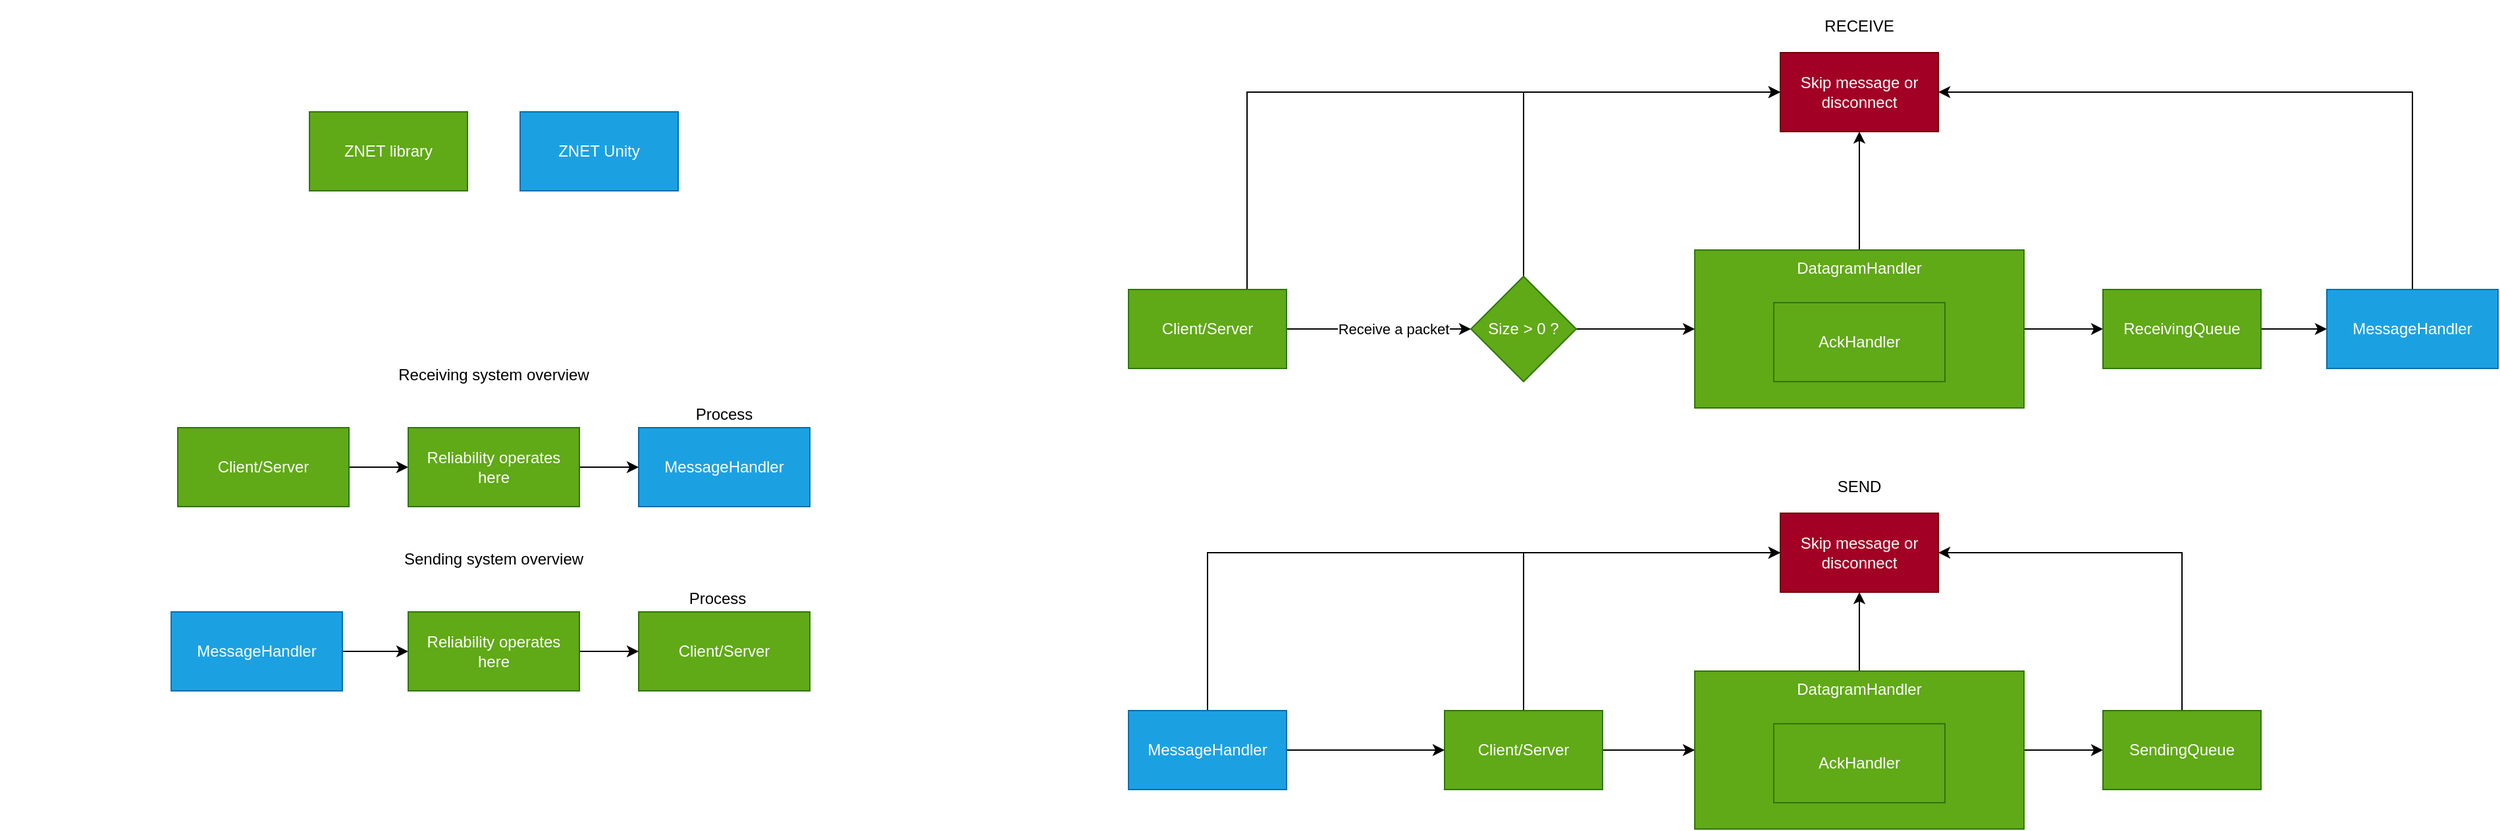 <mxfile version="15.9.6" type="device" pages="4"><diagram id="WXJNrue9yQ_tY_1LCoaB" name="Systems"><mxGraphModel dx="1248" dy="706" grid="1" gridSize="10" guides="1" tooltips="1" connect="1" arrows="1" fold="1" page="1" pageScale="1" pageWidth="827" pageHeight="1169" math="0" shadow="0"><root><mxCell id="0"/><mxCell id="1" parent="0"/><mxCell id="J4f_feoWdaRj6xX3sWwt-11" style="edgeStyle=orthogonalEdgeStyle;rounded=0;orthogonalLoop=1;jettySize=auto;html=1;" parent="1" source="JwT5b7uXuhTStilyycex-13" target="J4f_feoWdaRj6xX3sWwt-3" edge="1"><mxGeometry relative="1" as="geometry"/></mxCell><mxCell id="J4f_feoWdaRj6xX3sWwt-19" style="edgeStyle=orthogonalEdgeStyle;rounded=0;orthogonalLoop=1;jettySize=auto;html=1;" parent="1" source="JwT5b7uXuhTStilyycex-13" target="JwT5b7uXuhTStilyycex-15" edge="1"><mxGeometry relative="1" as="geometry"/></mxCell><UserObject label="DatagramHandler" link="data:page/id,NxlXHpgaCGPrr90b5Xqc" id="JwT5b7uXuhTStilyycex-13"><mxCell style="whiteSpace=wrap;html=1;rounded=0;fontColor=#ffffff;strokeColor=#2D7600;fillColor=#60a917;verticalAlign=top;" parent="1" vertex="1"><mxGeometry x="1300" y="225" width="250" height="120" as="geometry"/></mxCell></UserObject><UserObject label="AckHandler" link="data:page/id,qBmczej8tjSB2LzWRYjd" id="J4f_feoWdaRj6xX3sWwt-1"><mxCell style="rounded=0;whiteSpace=wrap;html=1;fillColor=#60a917;strokeColor=#2D7600;fontColor=#ffffff;" parent="1" vertex="1"><mxGeometry x="1360" y="265" width="130" height="60" as="geometry"/></mxCell></UserObject><mxCell id="J4f_feoWdaRj6xX3sWwt-13" style="edgeStyle=orthogonalEdgeStyle;rounded=0;orthogonalLoop=1;jettySize=auto;html=1;" parent="1" source="J4f_feoWdaRj6xX3sWwt-3" target="J4f_feoWdaRj6xX3sWwt-12" edge="1"><mxGeometry relative="1" as="geometry"/></mxCell><mxCell id="J4f_feoWdaRj6xX3sWwt-3" value="ReceivingQueue" style="rounded=0;whiteSpace=wrap;html=1;fillColor=#60a917;strokeColor=#2D7600;fontColor=#ffffff;" parent="1" vertex="1"><mxGeometry x="1610" y="255" width="120" height="60" as="geometry"/></mxCell><mxCell id="FwA6tNZKahOoGtoHO8qA-43" value="Receiving system overview" style="text;html=1;strokeColor=none;fillColor=none;align=center;verticalAlign=middle;whiteSpace=wrap;rounded=0;" parent="1" vertex="1"><mxGeometry x="13" y="300" width="750" height="40" as="geometry"/></mxCell><mxCell id="FwA6tNZKahOoGtoHO8qA-52" value="MessageHandler" style="rounded=0;whiteSpace=wrap;html=1;fillColor=#1ba1e2;strokeColor=#006EAF;fontColor=#ffffff;" parent="1" vertex="1"><mxGeometry x="498" y="360" width="130" height="60" as="geometry"/></mxCell><mxCell id="1kDk4iSwj-iooGQa2GEL-2" style="edgeStyle=orthogonalEdgeStyle;rounded=0;orthogonalLoop=1;jettySize=auto;html=1;" parent="1" source="5zyWKpWfuSg4-hids0NJ-6" target="1kDk4iSwj-iooGQa2GEL-1" edge="1"><mxGeometry relative="1" as="geometry"/></mxCell><UserObject label="Client/Server" id="5zyWKpWfuSg4-hids0NJ-6"><mxCell style="rounded=0;whiteSpace=wrap;html=1;fillColor=#60a917;strokeColor=#2D7600;fontColor=#ffffff;" parent="1" vertex="1"><mxGeometry x="148" y="360" width="130" height="60" as="geometry"/></mxCell></UserObject><mxCell id="5zyWKpWfuSg4-hids0NJ-11" value="Process" style="text;html=1;strokeColor=none;fillColor=none;align=center;verticalAlign=middle;whiteSpace=wrap;rounded=0;" parent="1" vertex="1"><mxGeometry x="533" y="340" width="60" height="20" as="geometry"/></mxCell><mxCell id="-2dxAmE3XRveN20YQ-9L-97" value="ZNET library" style="rounded=0;whiteSpace=wrap;html=1;fillColor=#60a917;strokeColor=#2D7600;fontColor=#ffffff;" parent="1" vertex="1"><mxGeometry x="248" y="120" width="120" height="60" as="geometry"/></mxCell><mxCell id="-2dxAmE3XRveN20YQ-9L-98" value="ZNET Unity" style="rounded=0;whiteSpace=wrap;html=1;fillColor=#1ba1e2;strokeColor=#006EAF;fontColor=#ffffff;" parent="1" vertex="1"><mxGeometry x="408" y="120" width="120" height="60" as="geometry"/></mxCell><mxCell id="vle1FN40YUeoNzIHwsp7-1" style="edgeStyle=orthogonalEdgeStyle;rounded=0;orthogonalLoop=1;jettySize=auto;html=1;" parent="1" source="1kDk4iSwj-iooGQa2GEL-1" target="FwA6tNZKahOoGtoHO8qA-52" edge="1"><mxGeometry relative="1" as="geometry"/></mxCell><UserObject label="Reliability operates here" link="data:page/id,qBmczej8tjSB2LzWRYjd" id="1kDk4iSwj-iooGQa2GEL-1"><mxCell style="rounded=0;whiteSpace=wrap;html=1;fillColor=#60a917;strokeColor=#2D7600;fontColor=#ffffff;" parent="1" vertex="1"><mxGeometry x="323" y="360" width="130" height="60" as="geometry"/></mxCell></UserObject><mxCell id="JwT5b7uXuhTStilyycex-12" value="" style="edgeStyle=orthogonalEdgeStyle;rounded=0;orthogonalLoop=1;jettySize=auto;html=1;" parent="1" source="JwT5b7uXuhTStilyycex-7" target="JwT5b7uXuhTStilyycex-11" edge="1"><mxGeometry relative="1" as="geometry"/></mxCell><mxCell id="J4f_feoWdaRj6xX3sWwt-20" value="Receive a packet" style="edgeLabel;html=1;align=center;verticalAlign=middle;resizable=0;points=[];" parent="JwT5b7uXuhTStilyycex-12" vertex="1" connectable="0"><mxGeometry x="-0.325" y="2" relative="1" as="geometry"><mxPoint x="33" y="2" as="offset"/></mxGeometry></mxCell><mxCell id="vle1FN40YUeoNzIHwsp7-25" style="edgeStyle=orthogonalEdgeStyle;rounded=0;orthogonalLoop=1;jettySize=auto;html=1;" parent="1" source="JwT5b7uXuhTStilyycex-7" target="JwT5b7uXuhTStilyycex-15" edge="1"><mxGeometry relative="1" as="geometry"><Array as="points"><mxPoint x="960" y="105"/></Array></mxGeometry></mxCell><mxCell id="JwT5b7uXuhTStilyycex-7" value="Client/Server" style="rounded=0;whiteSpace=wrap;html=1;fillColor=#60a917;strokeColor=#2D7600;fontColor=#ffffff;" parent="1" vertex="1"><mxGeometry x="870" y="255" width="120" height="60" as="geometry"/></mxCell><mxCell id="JwT5b7uXuhTStilyycex-14" value="" style="edgeStyle=orthogonalEdgeStyle;rounded=0;orthogonalLoop=1;jettySize=auto;html=1;" parent="1" source="JwT5b7uXuhTStilyycex-11" target="JwT5b7uXuhTStilyycex-13" edge="1"><mxGeometry relative="1" as="geometry"/></mxCell><mxCell id="J4f_feoWdaRj6xX3sWwt-17" style="edgeStyle=orthogonalEdgeStyle;rounded=0;orthogonalLoop=1;jettySize=auto;html=1;" parent="1" source="JwT5b7uXuhTStilyycex-11" target="JwT5b7uXuhTStilyycex-15" edge="1"><mxGeometry relative="1" as="geometry"><Array as="points"><mxPoint x="1170" y="105"/></Array></mxGeometry></mxCell><mxCell id="JwT5b7uXuhTStilyycex-11" value="Size &amp;gt; 0 ?" style="rhombus;whiteSpace=wrap;html=1;rounded=0;fontColor=#ffffff;strokeColor=#2D7600;fillColor=#60a917;" parent="1" vertex="1"><mxGeometry x="1130" y="245" width="80" height="80" as="geometry"/></mxCell><mxCell id="JwT5b7uXuhTStilyycex-15" value="Skip message or disconnect" style="rounded=0;whiteSpace=wrap;html=1;fillColor=#a20025;strokeColor=#6F0000;fontColor=#ffffff;" parent="1" vertex="1"><mxGeometry x="1365" y="75" width="120" height="60" as="geometry"/></mxCell><mxCell id="J4f_feoWdaRj6xX3sWwt-18" style="edgeStyle=orthogonalEdgeStyle;rounded=0;orthogonalLoop=1;jettySize=auto;html=1;entryX=1;entryY=0.5;entryDx=0;entryDy=0;" parent="1" source="J4f_feoWdaRj6xX3sWwt-12" target="JwT5b7uXuhTStilyycex-15" edge="1"><mxGeometry relative="1" as="geometry"><Array as="points"><mxPoint x="1845" y="105"/></Array></mxGeometry></mxCell><mxCell id="J4f_feoWdaRj6xX3sWwt-12" value="MessageHandler" style="rounded=0;whiteSpace=wrap;html=1;fillColor=#1ba1e2;strokeColor=#006EAF;fontColor=#ffffff;" parent="1" vertex="1"><mxGeometry x="1780" y="255" width="130" height="60" as="geometry"/></mxCell><mxCell id="vle1FN40YUeoNzIHwsp7-2" value="Client/Server" style="rounded=0;whiteSpace=wrap;html=1;fillColor=#60a917;strokeColor=#2D7600;fontColor=#ffffff;" parent="1" vertex="1"><mxGeometry x="498" y="500" width="130" height="60" as="geometry"/></mxCell><mxCell id="vle1FN40YUeoNzIHwsp7-3" style="edgeStyle=orthogonalEdgeStyle;rounded=0;orthogonalLoop=1;jettySize=auto;html=1;" parent="1" source="vle1FN40YUeoNzIHwsp7-4" target="vle1FN40YUeoNzIHwsp7-7" edge="1"><mxGeometry relative="1" as="geometry"/></mxCell><UserObject label="MessageHandler" id="vle1FN40YUeoNzIHwsp7-4"><mxCell style="rounded=0;whiteSpace=wrap;html=1;fillColor=#1ba1e2;strokeColor=#006EAF;fontColor=#ffffff;" parent="1" vertex="1"><mxGeometry x="143" y="500" width="130" height="60" as="geometry"/></mxCell></UserObject><mxCell id="vle1FN40YUeoNzIHwsp7-5" value="Process" style="text;html=1;strokeColor=none;fillColor=none;align=center;verticalAlign=middle;whiteSpace=wrap;rounded=0;" parent="1" vertex="1"><mxGeometry x="528" y="480" width="60" height="20" as="geometry"/></mxCell><mxCell id="vle1FN40YUeoNzIHwsp7-6" style="edgeStyle=orthogonalEdgeStyle;rounded=0;orthogonalLoop=1;jettySize=auto;html=1;" parent="1" source="vle1FN40YUeoNzIHwsp7-7" target="vle1FN40YUeoNzIHwsp7-2" edge="1"><mxGeometry relative="1" as="geometry"/></mxCell><UserObject label="Reliability operates here" id="vle1FN40YUeoNzIHwsp7-7"><mxCell style="rounded=0;whiteSpace=wrap;html=1;fillColor=#60a917;strokeColor=#2D7600;fontColor=#ffffff;" parent="1" vertex="1"><mxGeometry x="323" y="500" width="130" height="60" as="geometry"/></mxCell></UserObject><mxCell id="vle1FN40YUeoNzIHwsp7-8" value="Sending system overview" style="text;html=1;strokeColor=none;fillColor=none;align=center;verticalAlign=middle;whiteSpace=wrap;rounded=0;" parent="1" vertex="1"><mxGeometry x="13" y="440" width="750" height="40" as="geometry"/></mxCell><mxCell id="vle1FN40YUeoNzIHwsp7-9" value="RECEIVE" style="text;html=1;strokeColor=none;fillColor=none;align=center;verticalAlign=middle;whiteSpace=wrap;rounded=0;" parent="1" vertex="1"><mxGeometry x="1370" y="35" width="110" height="40" as="geometry"/></mxCell><mxCell id="vle1FN40YUeoNzIHwsp7-10" value="SEND" style="text;html=1;strokeColor=none;fillColor=none;align=center;verticalAlign=middle;whiteSpace=wrap;rounded=0;" parent="1" vertex="1"><mxGeometry x="1370" y="385" width="110" height="40" as="geometry"/></mxCell><mxCell id="vle1FN40YUeoNzIHwsp7-14" style="edgeStyle=orthogonalEdgeStyle;rounded=0;orthogonalLoop=1;jettySize=auto;html=1;" parent="1" source="vle1FN40YUeoNzIHwsp7-11" target="vle1FN40YUeoNzIHwsp7-12" edge="1"><mxGeometry relative="1" as="geometry"/></mxCell><mxCell id="vle1FN40YUeoNzIHwsp7-23" style="edgeStyle=orthogonalEdgeStyle;rounded=0;orthogonalLoop=1;jettySize=auto;html=1;" parent="1" source="vle1FN40YUeoNzIHwsp7-11" target="vle1FN40YUeoNzIHwsp7-19" edge="1"><mxGeometry relative="1" as="geometry"/></mxCell><mxCell id="vle1FN40YUeoNzIHwsp7-24" style="edgeStyle=orthogonalEdgeStyle;rounded=0;orthogonalLoop=1;jettySize=auto;html=1;" parent="1" source="vle1FN40YUeoNzIHwsp7-11" target="vle1FN40YUeoNzIHwsp7-19" edge="1"><mxGeometry relative="1" as="geometry"><Array as="points"><mxPoint x="1170" y="455"/></Array></mxGeometry></mxCell><mxCell id="vle1FN40YUeoNzIHwsp7-11" value="Client/Server" style="rounded=0;whiteSpace=wrap;html=1;fillColor=#60a917;strokeColor=#2D7600;fontColor=#ffffff;" parent="1" vertex="1"><mxGeometry x="1110" y="575" width="120" height="60" as="geometry"/></mxCell><mxCell id="vle1FN40YUeoNzIHwsp7-18" style="edgeStyle=orthogonalEdgeStyle;rounded=0;orthogonalLoop=1;jettySize=auto;html=1;" parent="1" source="vle1FN40YUeoNzIHwsp7-12" target="vle1FN40YUeoNzIHwsp7-17" edge="1"><mxGeometry relative="1" as="geometry"/></mxCell><UserObject label="DatagramHandler" id="vle1FN40YUeoNzIHwsp7-12"><mxCell style="whiteSpace=wrap;html=1;rounded=0;fontColor=#ffffff;strokeColor=#2D7600;fillColor=#60a917;verticalAlign=top;" parent="1" vertex="1"><mxGeometry x="1300" y="545" width="250" height="120" as="geometry"/></mxCell></UserObject><UserObject label="AckHandler" id="vle1FN40YUeoNzIHwsp7-13"><mxCell style="rounded=0;whiteSpace=wrap;html=1;fillColor=#60a917;strokeColor=#2D7600;fontColor=#ffffff;" parent="1" vertex="1"><mxGeometry x="1360" y="585" width="130" height="60" as="geometry"/></mxCell></UserObject><mxCell id="vle1FN40YUeoNzIHwsp7-16" style="edgeStyle=orthogonalEdgeStyle;rounded=0;orthogonalLoop=1;jettySize=auto;html=1;" parent="1" source="vle1FN40YUeoNzIHwsp7-15" target="vle1FN40YUeoNzIHwsp7-11" edge="1"><mxGeometry relative="1" as="geometry"/></mxCell><mxCell id="vle1FN40YUeoNzIHwsp7-26" style="edgeStyle=orthogonalEdgeStyle;rounded=0;orthogonalLoop=1;jettySize=auto;html=1;" parent="1" source="vle1FN40YUeoNzIHwsp7-15" target="vle1FN40YUeoNzIHwsp7-19" edge="1"><mxGeometry relative="1" as="geometry"><Array as="points"><mxPoint x="930" y="455"/></Array></mxGeometry></mxCell><mxCell id="vle1FN40YUeoNzIHwsp7-15" value="MessageHandler" style="rounded=0;whiteSpace=wrap;html=1;fillColor=#1ba1e2;strokeColor=#006EAF;fontColor=#ffffff;" parent="1" vertex="1"><mxGeometry x="870" y="575" width="120" height="60" as="geometry"/></mxCell><mxCell id="vle1FN40YUeoNzIHwsp7-21" style="edgeStyle=orthogonalEdgeStyle;rounded=0;orthogonalLoop=1;jettySize=auto;html=1;entryX=1;entryY=0.5;entryDx=0;entryDy=0;" parent="1" source="vle1FN40YUeoNzIHwsp7-17" target="vle1FN40YUeoNzIHwsp7-19" edge="1"><mxGeometry relative="1" as="geometry"><Array as="points"><mxPoint x="1670" y="455"/></Array></mxGeometry></mxCell><mxCell id="vle1FN40YUeoNzIHwsp7-17" value="SendingQueue" style="rounded=0;whiteSpace=wrap;html=1;fillColor=#60a917;strokeColor=#2D7600;fontColor=#ffffff;" parent="1" vertex="1"><mxGeometry x="1610" y="575" width="120" height="60" as="geometry"/></mxCell><mxCell id="vle1FN40YUeoNzIHwsp7-19" value="Skip message or disconnect" style="rounded=0;whiteSpace=wrap;html=1;fillColor=#a20025;strokeColor=#6F0000;fontColor=#ffffff;" parent="1" vertex="1"><mxGeometry x="1365" y="425" width="120" height="60" as="geometry"/></mxCell></root></mxGraphModel></diagram><diagram id="qBmczej8tjSB2LzWRYjd" name="AckHandler"><mxGraphModel dx="1230" dy="2351" grid="1" gridSize="10" guides="1" tooltips="1" connect="1" arrows="1" fold="1" page="1" pageScale="1" pageWidth="827" pageHeight="1169" math="0" shadow="0"><root><mxCell id="xj3Wt59OHErgBpyI9PKt-0"/><mxCell id="xj3Wt59OHErgBpyI9PKt-1" parent="xj3Wt59OHErgBpyI9PKt-0"/><mxCell id="cuwPfG-vW5eH7epReiwx-0" value="" style="whiteSpace=wrap;html=1;rounded=1;" vertex="1" parent="xj3Wt59OHErgBpyI9PKt-1"><mxGeometry x="2020" y="695" width="110" height="160" as="geometry"/></mxCell><mxCell id="cuwPfG-vW5eH7epReiwx-1" value="AckHandler" style="rounded=0;whiteSpace=wrap;html=1;" vertex="1" parent="xj3Wt59OHErgBpyI9PKt-1"><mxGeometry x="1845" y="-200" width="120" height="20" as="geometry"/></mxCell><mxCell id="cuwPfG-vW5eH7epReiwx-2" style="edgeStyle=orthogonalEdgeStyle;rounded=0;orthogonalLoop=1;jettySize=auto;html=1;" edge="1" parent="xj3Wt59OHErgBpyI9PKt-1" source="cuwPfG-vW5eH7epReiwx-3" target="cuwPfG-vW5eH7epReiwx-12"><mxGeometry relative="1" as="geometry"/></mxCell><mxCell id="cuwPfG-vW5eH7epReiwx-3" value="1111111111111111" style="rounded=0;whiteSpace=wrap;html=1;" vertex="1" parent="xj3Wt59OHErgBpyI9PKt-1"><mxGeometry x="1650" y="-125" width="440" height="20" as="geometry"/></mxCell><mxCell id="cuwPfG-vW5eH7epReiwx-4" value="Acknowledgment System" style="text;html=1;strokeColor=none;fillColor=none;align=center;verticalAlign=middle;whiteSpace=wrap;rounded=0;" vertex="1" parent="xj3Wt59OHErgBpyI9PKt-1"><mxGeometry x="1830" y="-240" width="150" height="20" as="geometry"/></mxCell><mxCell id="cuwPfG-vW5eH7epReiwx-5" value="16 bits Initial ack state (LastAck)" style="text;html=1;strokeColor=#2D7600;fillColor=#60a917;align=center;verticalAlign=middle;whiteSpace=wrap;rounded=0;fontColor=#ffffff;" vertex="1" parent="xj3Wt59OHErgBpyI9PKt-1"><mxGeometry x="1470" y="-125" width="180" height="20" as="geometry"/></mxCell><mxCell id="cuwPfG-vW5eH7epReiwx-6" style="edgeStyle=orthogonalEdgeStyle;rounded=0;orthogonalLoop=1;jettySize=auto;html=1;" edge="1" parent="xj3Wt59OHErgBpyI9PKt-1" source="cuwPfG-vW5eH7epReiwx-7" target="cuwPfG-vW5eH7epReiwx-12"><mxGeometry relative="1" as="geometry"/></mxCell><mxCell id="cuwPfG-vW5eH7epReiwx-7" value="1111111111111111111111111111111111111111111111111111111111111111" style="rounded=0;whiteSpace=wrap;html=1;" vertex="1" parent="xj3Wt59OHErgBpyI9PKt-1"><mxGeometry x="1650" y="-95" width="440" height="20" as="geometry"/></mxCell><mxCell id="cuwPfG-vW5eH7epReiwx-8" value="64 bits Previous acks" style="text;html=1;strokeColor=#001DBC;fillColor=#0050ef;align=center;verticalAlign=middle;whiteSpace=wrap;rounded=0;fontColor=#ffffff;" vertex="1" parent="xj3Wt59OHErgBpyI9PKt-1"><mxGeometry x="1530" y="-95" width="120" height="20" as="geometry"/></mxCell><mxCell id="cuwPfG-vW5eH7epReiwx-9" value="64 bits New acks" style="text;html=1;strokeColor=#A50040;fillColor=#d80073;align=center;verticalAlign=middle;whiteSpace=wrap;rounded=0;fontColor=#ffffff;" vertex="1" parent="xj3Wt59OHErgBpyI9PKt-1"><mxGeometry x="1550" y="-65" width="100" height="20" as="geometry"/></mxCell><mxCell id="cuwPfG-vW5eH7epReiwx-10" style="edgeStyle=orthogonalEdgeStyle;rounded=0;orthogonalLoop=1;jettySize=auto;html=1;" edge="1" parent="xj3Wt59OHErgBpyI9PKt-1" source="cuwPfG-vW5eH7epReiwx-11" target="cuwPfG-vW5eH7epReiwx-12"><mxGeometry relative="1" as="geometry"/></mxCell><mxCell id="cuwPfG-vW5eH7epReiwx-11" value="0000000000000000000000000000000000000000000000000000000000000000" style="rounded=0;whiteSpace=wrap;html=1;" vertex="1" parent="xj3Wt59OHErgBpyI9PKt-1"><mxGeometry x="1650" y="-65" width="440" height="20" as="geometry"/></mxCell><mxCell id="cuwPfG-vW5eH7epReiwx-12" value="Datagram default values" style="rounded=0;whiteSpace=wrap;html=1;" vertex="1" parent="xj3Wt59OHErgBpyI9PKt-1"><mxGeometry x="2150" y="-125" width="170" height="80" as="geometry"/></mxCell><mxCell id="cuwPfG-vW5eH7epReiwx-13" style="edgeStyle=orthogonalEdgeStyle;rounded=0;orthogonalLoop=1;jettySize=auto;html=1;" edge="1" parent="xj3Wt59OHErgBpyI9PKt-1" source="cuwPfG-vW5eH7epReiwx-18" target="cuwPfG-vW5eH7epReiwx-21"><mxGeometry relative="1" as="geometry"><mxPoint x="2120" y="175" as="targetPoint"/></mxGeometry></mxCell><mxCell id="cuwPfG-vW5eH7epReiwx-14" value="Yes" style="edgeLabel;html=1;align=center;verticalAlign=middle;resizable=0;points=[];" vertex="1" connectable="0" parent="cuwPfG-vW5eH7epReiwx-13"><mxGeometry x="-0.122" y="1" relative="1" as="geometry"><mxPoint as="offset"/></mxGeometry></mxCell><mxCell id="cuwPfG-vW5eH7epReiwx-15" style="edgeStyle=orthogonalEdgeStyle;rounded=0;orthogonalLoop=1;jettySize=auto;html=1;" edge="1" parent="xj3Wt59OHErgBpyI9PKt-1" source="cuwPfG-vW5eH7epReiwx-18" target="cuwPfG-vW5eH7epReiwx-23"><mxGeometry relative="1" as="geometry"><mxPoint x="1905" y="335" as="targetPoint"/></mxGeometry></mxCell><mxCell id="cuwPfG-vW5eH7epReiwx-16" value="No" style="edgeLabel;html=1;align=center;verticalAlign=middle;resizable=0;points=[];" vertex="1" connectable="0" parent="cuwPfG-vW5eH7epReiwx-15"><mxGeometry x="-0.13" y="-2" relative="1" as="geometry"><mxPoint as="offset"/></mxGeometry></mxCell><mxCell id="cuwPfG-vW5eH7epReiwx-17" style="edgeStyle=orthogonalEdgeStyle;rounded=0;orthogonalLoop=1;jettySize=auto;html=1;" edge="1" parent="xj3Wt59OHErgBpyI9PKt-1" source="cuwPfG-vW5eH7epReiwx-18" target="cuwPfG-vW5eH7epReiwx-25"><mxGeometry relative="1" as="geometry"/></mxCell><mxCell id="cuwPfG-vW5eH7epReiwx-18" value="&lt;span style=&quot;background-color: rgb(56 , 129 , 255)&quot;&gt;Header ID&lt;/span&gt;&lt;br&gt;Same as &lt;span style=&quot;background-color: rgb(77 , 153 , 0)&quot;&gt;Last Ack &lt;/span&gt;?" style="rhombus;whiteSpace=wrap;html=1;" vertex="1" parent="xj3Wt59OHErgBpyI9PKt-1"><mxGeometry x="1825" y="95" width="160" height="160" as="geometry"/></mxCell><mxCell id="cuwPfG-vW5eH7epReiwx-19" style="edgeStyle=orthogonalEdgeStyle;rounded=0;orthogonalLoop=1;jettySize=auto;html=1;" edge="1" parent="xj3Wt59OHErgBpyI9PKt-1" source="cuwPfG-vW5eH7epReiwx-20" target="cuwPfG-vW5eH7epReiwx-18"><mxGeometry relative="1" as="geometry"/></mxCell><mxCell id="cuwPfG-vW5eH7epReiwx-20" value="Update" style="rounded=1;whiteSpace=wrap;html=1;" vertex="1" parent="xj3Wt59OHErgBpyI9PKt-1"><mxGeometry x="1845" y="-25" width="120" height="60" as="geometry"/></mxCell><mxCell id="cuwPfG-vW5eH7epReiwx-21" value="Mark new acks&lt;br&gt;update Previous&amp;nbsp;" style="rounded=1;whiteSpace=wrap;html=1;" vertex="1" parent="xj3Wt59OHErgBpyI9PKt-1"><mxGeometry x="2090" y="145" width="120" height="60" as="geometry"/></mxCell><mxCell id="cuwPfG-vW5eH7epReiwx-22" style="edgeStyle=orthogonalEdgeStyle;rounded=0;orthogonalLoop=1;jettySize=auto;html=1;" edge="1" parent="xj3Wt59OHErgBpyI9PKt-1" source="cuwPfG-vW5eH7epReiwx-23" target="cuwPfG-vW5eH7epReiwx-44"><mxGeometry relative="1" as="geometry"/></mxCell><mxCell id="cuwPfG-vW5eH7epReiwx-23" value="Is ID &lt;br&gt;newer ?" style="rhombus;whiteSpace=wrap;html=1;" vertex="1" parent="xj3Wt59OHErgBpyI9PKt-1"><mxGeometry x="1630" y="255" width="80" height="80" as="geometry"/></mxCell><mxCell id="cuwPfG-vW5eH7epReiwx-24" style="edgeStyle=orthogonalEdgeStyle;rounded=0;orthogonalLoop=1;jettySize=auto;html=1;" edge="1" parent="xj3Wt59OHErgBpyI9PKt-1" source="cuwPfG-vW5eH7epReiwx-25" target="cuwPfG-vW5eH7epReiwx-27"><mxGeometry relative="1" as="geometry"/></mxCell><mxCell id="cuwPfG-vW5eH7epReiwx-25" value="Else ?" style="rhombus;whiteSpace=wrap;html=1;" vertex="1" parent="xj3Wt59OHErgBpyI9PKt-1"><mxGeometry x="1865" y="355" width="80" height="80" as="geometry"/></mxCell><mxCell id="cuwPfG-vW5eH7epReiwx-26" style="edgeStyle=orthogonalEdgeStyle;rounded=0;orthogonalLoop=1;jettySize=auto;html=1;" edge="1" parent="xj3Wt59OHErgBpyI9PKt-1" source="cuwPfG-vW5eH7epReiwx-27" target="cuwPfG-vW5eH7epReiwx-30"><mxGeometry relative="1" as="geometry"/></mxCell><mxCell id="cuwPfG-vW5eH7epReiwx-27" value="Get the difference between &lt;span style=&quot;background-color: rgb(0 , 153 , 0)&quot;&gt;Last &lt;/span&gt;and&amp;nbsp;&lt;br&gt;&lt;span style=&quot;background-color: rgb(56 , 129 , 255)&quot;&gt;Header ID&lt;/span&gt;" style="rounded=1;whiteSpace=wrap;html=1;" vertex="1" parent="xj3Wt59OHErgBpyI9PKt-1"><mxGeometry x="1845" y="495" width="120" height="60" as="geometry"/></mxCell><mxCell id="cuwPfG-vW5eH7epReiwx-28" style="edgeStyle=orthogonalEdgeStyle;rounded=0;orthogonalLoop=1;jettySize=auto;html=1;" edge="1" parent="xj3Wt59OHErgBpyI9PKt-1" source="cuwPfG-vW5eH7epReiwx-30" target="cuwPfG-vW5eH7epReiwx-31"><mxGeometry relative="1" as="geometry"/></mxCell><mxCell id="cuwPfG-vW5eH7epReiwx-29" style="edgeStyle=orthogonalEdgeStyle;rounded=0;orthogonalLoop=1;jettySize=auto;html=1;" edge="1" parent="xj3Wt59OHErgBpyI9PKt-1" source="cuwPfG-vW5eH7epReiwx-30" target="cuwPfG-vW5eH7epReiwx-34"><mxGeometry relative="1" as="geometry"/></mxCell><mxCell id="cuwPfG-vW5eH7epReiwx-30" value="Difference &amp;lt;= 63" style="rhombus;whiteSpace=wrap;html=1;" vertex="1" parent="xj3Wt59OHErgBpyI9PKt-1"><mxGeometry x="1857.5" y="605" width="95" height="90" as="geometry"/></mxCell><mxCell id="cuwPfG-vW5eH7epReiwx-31" value="Skip data" style="rounded=1;whiteSpace=wrap;html=1;" vertex="1" parent="xj3Wt59OHErgBpyI9PKt-1"><mxGeometry x="2015" y="620" width="120" height="60" as="geometry"/></mxCell><mxCell id="cuwPfG-vW5eH7epReiwx-32" value="" style="edgeStyle=orthogonalEdgeStyle;rounded=0;orthogonalLoop=1;jettySize=auto;html=1;" edge="1" parent="xj3Wt59OHErgBpyI9PKt-1" source="cuwPfG-vW5eH7epReiwx-34" target="cuwPfG-vW5eH7epReiwx-0"><mxGeometry relative="1" as="geometry"/></mxCell><mxCell id="cuwPfG-vW5eH7epReiwx-33" style="edgeStyle=orthogonalEdgeStyle;rounded=0;orthogonalLoop=1;jettySize=auto;html=1;" edge="1" parent="xj3Wt59OHErgBpyI9PKt-1" source="cuwPfG-vW5eH7epReiwx-34" target="cuwPfG-vW5eH7epReiwx-61"><mxGeometry relative="1" as="geometry"/></mxCell><mxCell id="cuwPfG-vW5eH7epReiwx-34" value="Move &lt;span style=&quot;background-color: rgb(0 , 76 , 153)&quot;&gt;Previous Acks&lt;/span&gt;&amp;nbsp;63 time to to the left&amp;nbsp;" style="rounded=1;whiteSpace=wrap;html=1;" vertex="1" parent="xj3Wt59OHErgBpyI9PKt-1"><mxGeometry x="1845" y="745" width="120" height="60" as="geometry"/></mxCell><mxCell id="cuwPfG-vW5eH7epReiwx-35" style="edgeStyle=orthogonalEdgeStyle;rounded=0;orthogonalLoop=1;jettySize=auto;html=1;" edge="1" parent="xj3Wt59OHErgBpyI9PKt-1" source="cuwPfG-vW5eH7epReiwx-36" target="cuwPfG-vW5eH7epReiwx-37"><mxGeometry relative="1" as="geometry"/></mxCell><mxCell id="cuwPfG-vW5eH7epReiwx-36" value="101010101011" style="rounded=1;whiteSpace=wrap;html=1;" vertex="1" parent="xj3Wt59OHErgBpyI9PKt-1"><mxGeometry x="2030" y="705" width="90" height="60" as="geometry"/></mxCell><mxCell id="cuwPfG-vW5eH7epReiwx-37" value="000000000000" style="rounded=1;whiteSpace=wrap;html=1;" vertex="1" parent="xj3Wt59OHErgBpyI9PKt-1"><mxGeometry x="2030" y="785" width="90" height="60" as="geometry"/></mxCell><mxCell id="cuwPfG-vW5eH7epReiwx-38" style="edgeStyle=orthogonalEdgeStyle;rounded=0;orthogonalLoop=1;jettySize=auto;html=1;" edge="1" parent="xj3Wt59OHErgBpyI9PKt-1" source="cuwPfG-vW5eH7epReiwx-39" target="cuwPfG-vW5eH7epReiwx-34"><mxGeometry relative="1" as="geometry"/></mxCell><mxCell id="cuwPfG-vW5eH7epReiwx-39" value="Receive diagram too late" style="rounded=1;whiteSpace=wrap;html=1;fillColor=#6a00ff;strokeColor=#3700CC;fontColor=#ffffff;" vertex="1" parent="xj3Wt59OHErgBpyI9PKt-1"><mxGeometry x="1690" y="755" width="105" height="40" as="geometry"/></mxCell><mxCell id="cuwPfG-vW5eH7epReiwx-40" value="1" style="rounded=0;whiteSpace=wrap;html=1;" vertex="1" parent="xj3Wt59OHErgBpyI9PKt-1"><mxGeometry x="2090" y="55" width="120" height="60" as="geometry"/></mxCell><mxCell id="cuwPfG-vW5eH7epReiwx-41" value="3" style="rounded=0;whiteSpace=wrap;html=1;" vertex="1" parent="xj3Wt59OHErgBpyI9PKt-1"><mxGeometry x="2000" y="495" width="120" height="60" as="geometry"/></mxCell><mxCell id="cuwPfG-vW5eH7epReiwx-42" value="2" style="rounded=0;whiteSpace=wrap;html=1;" vertex="1" parent="xj3Wt59OHErgBpyI9PKt-1"><mxGeometry x="1610" y="165" width="120" height="60" as="geometry"/></mxCell><mxCell id="cuwPfG-vW5eH7epReiwx-43" style="edgeStyle=orthogonalEdgeStyle;rounded=0;orthogonalLoop=1;jettySize=auto;html=1;" edge="1" parent="xj3Wt59OHErgBpyI9PKt-1" source="cuwPfG-vW5eH7epReiwx-44" target="cuwPfG-vW5eH7epReiwx-54"><mxGeometry relative="1" as="geometry"/></mxCell><mxCell id="cuwPfG-vW5eH7epReiwx-44" value="Get the difference (x) between 2" style="rounded=1;whiteSpace=wrap;html=1;" vertex="1" parent="xj3Wt59OHErgBpyI9PKt-1"><mxGeometry x="1470" y="265" width="120" height="60" as="geometry"/></mxCell><mxCell id="cuwPfG-vW5eH7epReiwx-45" style="edgeStyle=orthogonalEdgeStyle;rounded=0;orthogonalLoop=1;jettySize=auto;html=1;" edge="1" parent="xj3Wt59OHErgBpyI9PKt-1" source="cuwPfG-vW5eH7epReiwx-49" target="cuwPfG-vW5eH7epReiwx-51"><mxGeometry relative="1" as="geometry"><mxPoint x="1135" y="295" as="sourcePoint"/></mxGeometry></mxCell><mxCell id="cuwPfG-vW5eH7epReiwx-46" value="Yes" style="edgeLabel;html=1;align=center;verticalAlign=middle;resizable=0;points=[];" vertex="1" connectable="0" parent="cuwPfG-vW5eH7epReiwx-45"><mxGeometry x="-0.238" y="1" relative="1" as="geometry"><mxPoint as="offset"/></mxGeometry></mxCell><mxCell id="cuwPfG-vW5eH7epReiwx-47" style="edgeStyle=orthogonalEdgeStyle;rounded=0;orthogonalLoop=1;jettySize=auto;html=1;" edge="1" parent="xj3Wt59OHErgBpyI9PKt-1" source="cuwPfG-vW5eH7epReiwx-49" target="cuwPfG-vW5eH7epReiwx-52"><mxGeometry relative="1" as="geometry"/></mxCell><mxCell id="cuwPfG-vW5eH7epReiwx-48" value="No" style="edgeLabel;html=1;align=center;verticalAlign=middle;resizable=0;points=[];" vertex="1" connectable="0" parent="cuwPfG-vW5eH7epReiwx-47"><mxGeometry x="-0.282" relative="1" as="geometry"><mxPoint as="offset"/></mxGeometry></mxCell><mxCell id="cuwPfG-vW5eH7epReiwx-49" value="Is gap(y)&lt;br&gt;&amp;gt;= 64 ?" style="rhombus;whiteSpace=wrap;html=1;" vertex="1" parent="xj3Wt59OHErgBpyI9PKt-1"><mxGeometry x="1180" y="255" width="80" height="80" as="geometry"/></mxCell><mxCell id="cuwPfG-vW5eH7epReiwx-50" style="edgeStyle=orthogonalEdgeStyle;rounded=0;orthogonalLoop=1;jettySize=auto;html=1;entryX=0;entryY=0.5;entryDx=0;entryDy=0;exitX=0.5;exitY=1;exitDx=0;exitDy=0;" edge="1" parent="xj3Wt59OHErgBpyI9PKt-1" source="cuwPfG-vW5eH7epReiwx-51" target="cuwPfG-vW5eH7epReiwx-52"><mxGeometry relative="1" as="geometry"><mxPoint x="1030" y="485" as="targetPoint"/><Array as="points"><mxPoint x="1054" y="415"/></Array></mxGeometry></mxCell><mxCell id="cuwPfG-vW5eH7epReiwx-51" value="PreviousAcks = 0&lt;br&gt;NewAcks = 0" style="rounded=1;whiteSpace=wrap;html=1;" vertex="1" parent="xj3Wt59OHErgBpyI9PKt-1"><mxGeometry x="993.75" y="265" width="120" height="60" as="geometry"/></mxCell><mxCell id="cuwPfG-vW5eH7epReiwx-52" value="Mark new acks&lt;br&gt;update Previous&amp;nbsp;" style="rounded=1;whiteSpace=wrap;html=1;" vertex="1" parent="xj3Wt59OHErgBpyI9PKt-1"><mxGeometry x="1160" y="385" width="120" height="60" as="geometry"/></mxCell><mxCell id="cuwPfG-vW5eH7epReiwx-53" style="edgeStyle=orthogonalEdgeStyle;rounded=0;orthogonalLoop=1;jettySize=auto;html=1;" edge="1" parent="xj3Wt59OHErgBpyI9PKt-1" source="cuwPfG-vW5eH7epReiwx-54" target="cuwPfG-vW5eH7epReiwx-49"><mxGeometry relative="1" as="geometry"/></mxCell><mxCell id="cuwPfG-vW5eH7epReiwx-54" value="Shift left (x times) &lt;span style=&quot;background-color: rgb(0 , 76 , 153)&quot;&gt;Previous Acks&lt;/span&gt;" style="rounded=1;whiteSpace=wrap;html=1;" vertex="1" parent="xj3Wt59OHErgBpyI9PKt-1"><mxGeometry x="1305" y="265" width="120" height="60" as="geometry"/></mxCell><mxCell id="cuwPfG-vW5eH7epReiwx-55" style="edgeStyle=orthogonalEdgeStyle;rounded=0;orthogonalLoop=1;jettySize=auto;html=1;" edge="1" parent="xj3Wt59OHErgBpyI9PKt-1" source="cuwPfG-vW5eH7epReiwx-56" target="cuwPfG-vW5eH7epReiwx-57"><mxGeometry relative="1" as="geometry"/></mxCell><mxCell id="cuwPfG-vW5eH7epReiwx-56" value="1111" style="text;html=1;strokeColor=none;fillColor=none;align=center;verticalAlign=middle;whiteSpace=wrap;rounded=0;" vertex="1" parent="xj3Wt59OHErgBpyI9PKt-1"><mxGeometry x="1470" y="195" width="90" height="30" as="geometry"/></mxCell><mxCell id="cuwPfG-vW5eH7epReiwx-57" value="1100" style="text;html=1;strokeColor=none;fillColor=none;align=center;verticalAlign=middle;whiteSpace=wrap;rounded=0;" vertex="1" parent="xj3Wt59OHErgBpyI9PKt-1"><mxGeometry x="1320" y="195" width="90" height="30" as="geometry"/></mxCell><mxCell id="cuwPfG-vW5eH7epReiwx-58" value="Example: difference is 2" style="text;html=1;strokeColor=none;fillColor=none;align=center;verticalAlign=middle;whiteSpace=wrap;rounded=0;" vertex="1" parent="xj3Wt59OHErgBpyI9PKt-1"><mxGeometry x="1360" y="165" width="170" height="30" as="geometry"/></mxCell><mxCell id="cuwPfG-vW5eH7epReiwx-59" value="Gap is (difference - 1)" style="text;html=1;strokeColor=none;fillColor=none;align=center;verticalAlign=middle;whiteSpace=wrap;rounded=0;" vertex="1" parent="xj3Wt59OHErgBpyI9PKt-1"><mxGeometry x="1160" y="215" width="125" height="30" as="geometry"/></mxCell><mxCell id="cuwPfG-vW5eH7epReiwx-60" value="Reset masks (same as shift 64 times)" style="text;html=1;strokeColor=none;fillColor=none;align=center;verticalAlign=middle;whiteSpace=wrap;rounded=0;" vertex="1" parent="xj3Wt59OHErgBpyI9PKt-1"><mxGeometry x="950" y="235" width="214.38" height="30" as="geometry"/></mxCell><mxCell id="cuwPfG-vW5eH7epReiwx-61" value="Mark new acks&lt;br&gt;update Previous&amp;nbsp;" style="rounded=1;whiteSpace=wrap;html=1;" vertex="1" parent="xj3Wt59OHErgBpyI9PKt-1"><mxGeometry x="1845" y="865" width="120" height="60" as="geometry"/></mxCell></root></mxGraphModel></diagram><diagram id="NxlXHpgaCGPrr90b5Xqc" name="DatagramHandler"><mxGraphModel dx="1419" dy="815" grid="1" gridSize="10" guides="1" tooltips="1" connect="1" arrows="1" fold="1" page="1" pageScale="1" pageWidth="827" pageHeight="1169" math="0" shadow="0"><root><mxCell id="0qIML6Twly-L2mRD3T5E-0"/><mxCell id="0qIML6Twly-L2mRD3T5E-1" parent="0qIML6Twly-L2mRD3T5E-0"/><mxCell id="G9tZNBC9xH5s2pojcpFm-0" value="Handle packet sending/receiving, collect stats, handle acks, create packets&lt;br&gt;sort of &quot;PacketController&quot;" style="text;html=1;strokeColor=none;fillColor=none;align=center;verticalAlign=middle;whiteSpace=wrap;rounded=0;" vertex="1" parent="0qIML6Twly-L2mRD3T5E-1"><mxGeometry width="800" height="40" as="geometry"/></mxCell><mxCell id="mHLm7cymtuMcRhT1_JmA-4" style="edgeStyle=orthogonalEdgeStyle;rounded=0;orthogonalLoop=1;jettySize=auto;html=1;" edge="1" parent="0qIML6Twly-L2mRD3T5E-1" source="G9tZNBC9xH5s2pojcpFm-1" target="mHLm7cymtuMcRhT1_JmA-3"><mxGeometry relative="1" as="geometry"/></mxCell><mxCell id="G9tZNBC9xH5s2pojcpFm-1" value="OnDatagramReceived" style="rounded=0;whiteSpace=wrap;html=1;fillColor=#60a917;verticalAlign=middle;strokeColor=#2D7600;fontColor=#ffffff;" vertex="1" parent="0qIML6Twly-L2mRD3T5E-1"><mxGeometry x="120" y="120" width="130" height="40" as="geometry"/></mxCell><mxCell id="mHLm7cymtuMcRhT1_JmA-2" value="AckHandler" style="rounded=0;whiteSpace=wrap;html=1;fillColor=default;verticalAlign=middle;" vertex="1" parent="0qIML6Twly-L2mRD3T5E-1"><mxGeometry x="44" y="290" width="80" height="20" as="geometry"/></mxCell><mxCell id="mHLm7cymtuMcRhT1_JmA-6" style="edgeStyle=orthogonalEdgeStyle;rounded=0;orthogonalLoop=1;jettySize=auto;html=1;" edge="1" parent="0qIML6Twly-L2mRD3T5E-1" source="mHLm7cymtuMcRhT1_JmA-3" target="mHLm7cymtuMcRhT1_JmA-5"><mxGeometry relative="1" as="geometry"/></mxCell><mxCell id="mHLm7cymtuMcRhT1_JmA-3" value="Get datagram header" style="rounded=0;whiteSpace=wrap;html=1;fillColor=default;verticalAlign=middle;" vertex="1" parent="0qIML6Twly-L2mRD3T5E-1"><mxGeometry x="124" y="200" width="120" height="40" as="geometry"/></mxCell><mxCell id="mHLm7cymtuMcRhT1_JmA-9" value="" style="edgeStyle=orthogonalEdgeStyle;rounded=0;orthogonalLoop=1;jettySize=auto;html=1;" edge="1" parent="0qIML6Twly-L2mRD3T5E-1" source="mHLm7cymtuMcRhT1_JmA-5" target="mHLm7cymtuMcRhT1_JmA-8"><mxGeometry relative="1" as="geometry"/></mxCell><mxCell id="mHLm7cymtuMcRhT1_JmA-5" value="Update acks" style="rounded=0;whiteSpace=wrap;html=1;fillColor=default;verticalAlign=middle;" vertex="1" parent="0qIML6Twly-L2mRD3T5E-1"><mxGeometry x="124" y="280" width="120" height="40" as="geometry"/></mxCell><mxCell id="mHLm7cymtuMcRhT1_JmA-11" value="" style="edgeStyle=orthogonalEdgeStyle;rounded=0;orthogonalLoop=1;jettySize=auto;html=1;" edge="1" parent="0qIML6Twly-L2mRD3T5E-1" source="mHLm7cymtuMcRhT1_JmA-8" target="mHLm7cymtuMcRhT1_JmA-10"><mxGeometry relative="1" as="geometry"/></mxCell><mxCell id="K6S7QJ2r0ONwELMBn5x3-5" style="edgeStyle=orthogonalEdgeStyle;rounded=0;orthogonalLoop=1;jettySize=auto;html=1;" edge="1" parent="0qIML6Twly-L2mRD3T5E-1" source="mHLm7cymtuMcRhT1_JmA-8" target="mHLm7cymtuMcRhT1_JmA-12"><mxGeometry relative="1" as="geometry"><mxPoint x="260" y="400.029" as="targetPoint"/></mxGeometry></mxCell><mxCell id="mHLm7cymtuMcRhT1_JmA-8" value="Is packet &lt;br&gt;new ?" style="rhombus;whiteSpace=wrap;html=1;rounded=0;fillColor=default;" vertex="1" parent="0qIML6Twly-L2mRD3T5E-1"><mxGeometry x="144" y="360" width="80" height="80" as="geometry"/></mxCell><mxCell id="mHLm7cymtuMcRhT1_JmA-10" value="Discard (packet is too old to be used)" style="whiteSpace=wrap;html=1;rounded=0;fillColor=default;" vertex="1" parent="0qIML6Twly-L2mRD3T5E-1"><mxGeometry x="124" y="480" width="120" height="50" as="geometry"/></mxCell><mxCell id="mHLm7cymtuMcRhT1_JmA-12" value="ReceivingQueue" style="whiteSpace=wrap;html=1;rounded=0;fillColor=#a20025;strokeColor=#6F0000;fontColor=#ffffff;" vertex="1" parent="0qIML6Twly-L2mRD3T5E-1"><mxGeometry x="280" y="370" width="120" height="60" as="geometry"/></mxCell><mxCell id="q1oRWmR2E2uvk46uBuLt-3" value="CreateDatagramHeader" style="rounded=0;whiteSpace=wrap;html=1;fillColor=#60a917;verticalAlign=middle;strokeColor=#2D7600;fontColor=#ffffff;" vertex="1" parent="0qIML6Twly-L2mRD3T5E-1"><mxGeometry x="560" y="120" width="160" height="40" as="geometry"/></mxCell><mxCell id="gCQ9LzWygBkUPVWzxl7C-1" style="edgeStyle=orthogonalEdgeStyle;rounded=0;orthogonalLoop=1;jettySize=auto;html=1;exitX=0.5;exitY=1;exitDx=0;exitDy=0;" edge="1" parent="0qIML6Twly-L2mRD3T5E-1" source="q1oRWmR2E2uvk46uBuLt-3" target="gCQ9LzWygBkUPVWzxl7C-0"><mxGeometry relative="1" as="geometry"><mxPoint x="640" y="150" as="sourcePoint"/></mxGeometry></mxCell><mxCell id="q1oRWmR2E2uvk46uBuLt-13" value="SendingQueue" style="whiteSpace=wrap;html=1;rounded=0;fillColor=#a20025;strokeColor=#6F0000;fontColor=#ffffff;" vertex="1" parent="0qIML6Twly-L2mRD3T5E-1"><mxGeometry x="580" y="280" width="120" height="60" as="geometry"/></mxCell><mxCell id="gCQ9LzWygBkUPVWzxl7C-2" style="edgeStyle=orthogonalEdgeStyle;rounded=0;orthogonalLoop=1;jettySize=auto;html=1;" edge="1" parent="0qIML6Twly-L2mRD3T5E-1" source="gCQ9LzWygBkUPVWzxl7C-0" target="q1oRWmR2E2uvk46uBuLt-13"><mxGeometry relative="1" as="geometry"/></mxCell><mxCell id="gCQ9LzWygBkUPVWzxl7C-0" value="Arrange packet" style="rounded=0;whiteSpace=wrap;html=1;fillColor=default;verticalAlign=middle;" vertex="1" parent="0qIML6Twly-L2mRD3T5E-1"><mxGeometry x="580" y="200" width="120" height="40" as="geometry"/></mxCell></root></mxGraphModel></diagram><diagram id="hBhavlnSr9WHEgaPp-07" name="Packet"><mxGraphModel dx="1248" dy="706" grid="1" gridSize="10" guides="1" tooltips="1" connect="1" arrows="1" fold="1" page="1" pageScale="1" pageWidth="850" pageHeight="1100" math="0" shadow="0"><root><mxCell id="fiANWMo9uMIFevbQXZNr-0"/><mxCell id="fiANWMo9uMIFevbQXZNr-1" parent="fiANWMo9uMIFevbQXZNr-0"/><mxCell id="fiANWMo9uMIFevbQXZNr-2" value="Header" style="rounded=0;whiteSpace=wrap;html=1;" vertex="1" parent="fiANWMo9uMIFevbQXZNr-1"><mxGeometry x="40" y="40" width="160" height="40" as="geometry"/></mxCell><mxCell id="fiANWMo9uMIFevbQXZNr-3" value="PacketID uint16" style="rounded=0;whiteSpace=wrap;html=1;" vertex="1" parent="fiANWMo9uMIFevbQXZNr-1"><mxGeometry x="40" y="80" width="160" height="40" as="geometry"/></mxCell><mxCell id="fiANWMo9uMIFevbQXZNr-4" value="PacketType enum" style="rounded=0;whiteSpace=wrap;html=1;" vertex="1" parent="fiANWMo9uMIFevbQXZNr-1"><mxGeometry x="40" y="120" width="160" height="40" as="geometry"/></mxCell><mxCell id="fiANWMo9uMIFevbQXZNr-5" value="PacketSize uint16" style="rounded=0;whiteSpace=wrap;html=1;" vertex="1" parent="fiANWMo9uMIFevbQXZNr-1"><mxGeometry x="40" y="160" width="160" height="40" as="geometry"/></mxCell><mxCell id="fiANWMo9uMIFevbQXZNr-6" value="Increment at each send" style="text;html=1;strokeColor=none;fillColor=none;align=left;verticalAlign=middle;whiteSpace=wrap;rounded=0;" vertex="1" parent="fiANWMo9uMIFevbQXZNr-1"><mxGeometry x="240" y="80" width="410" height="40" as="geometry"/></mxCell><mxCell id="fiANWMo9uMIFevbQXZNr-7" value="Is is a full message or a fragment" style="text;html=1;strokeColor=none;fillColor=none;align=left;verticalAlign=middle;whiteSpace=wrap;rounded=0;" vertex="1" parent="fiANWMo9uMIFevbQXZNr-1"><mxGeometry x="240" y="120" width="410" height="40" as="geometry"/></mxCell><mxCell id="fiANWMo9uMIFevbQXZNr-8" value="Limited to 32 fragments" style="text;html=1;strokeColor=none;fillColor=none;align=left;verticalAlign=middle;whiteSpace=wrap;rounded=0;" vertex="1" parent="fiANWMo9uMIFevbQXZNr-1"><mxGeometry x="240" y="160" width="410" height="40" as="geometry"/></mxCell></root></mxGraphModel></diagram></mxfile>
